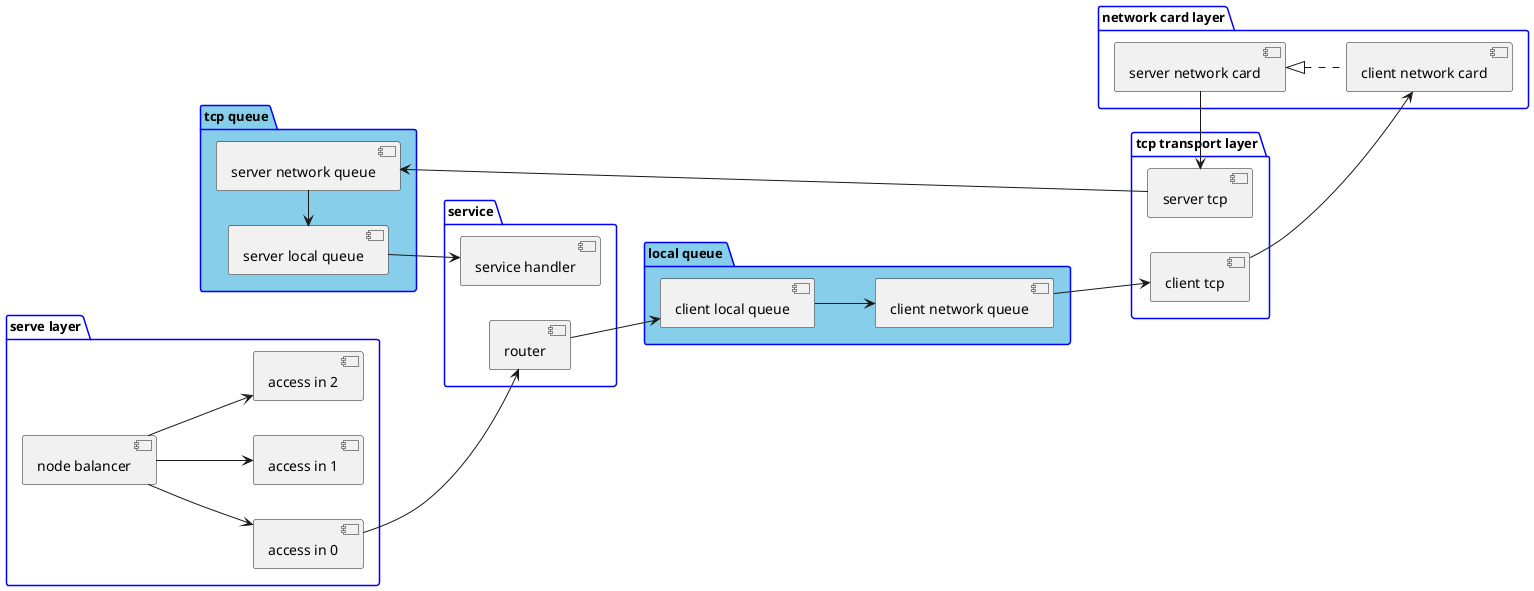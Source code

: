 @startuml RPC 
left to right direction

package "serve layer" {
  [node balancer]
  [access in 0]
  [access in 1]
  [access in 2]

  [node balancer] --> [access in 0]
  [node balancer] --> [access in 1]
  [node balancer] --> [access in 2]
}

skinparam package{
    FontSize 13
    BorderColor blue
}

package "service" {
  [service handler]
  [router] 
}

package "local queue " #skyblue {
  [client local queue] 
  [client network queue]
}

package "tcp queue" #skyblue {
  [server network queue] 
  [server local queue]
}

package "network card layer"{
[client network card]
[server network card]
}

package "tcp transport layer" {
  [client tcp]
  [server tcp]
}

[router] --> [client local queue]
[client local queue] --> [client network queue] 
[client network queue] --> [client tcp]
[client tcp] --> [client network card] 
[client network card] .up.|> [server network card] 


[server network card] -left-> [server tcp]
[server tcp] -left-> [server network queue]
[server network queue] -left-> [server local queue]
[server local queue] --> [service handler]

[access in 0] --> [router]


@enduml